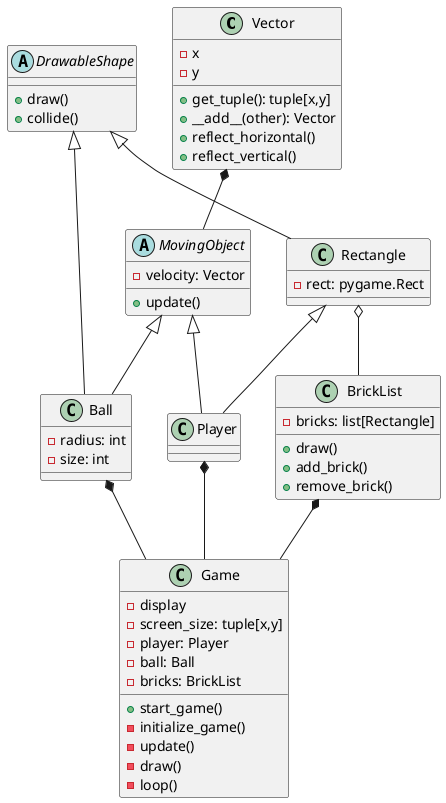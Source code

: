 @startuml 
class Vector {
    - x
    - y
    + get_tuple(): tuple[x,y]
    + __add__(other): Vector
    + reflect_horizontal()
    + reflect_vertical()
}
class Game {
    - display
    - screen_size: tuple[x,y]
    - player: Player
    - ball: Ball
    - bricks: BrickList
    + start_game()
    - initialize_game()
    - update()
    - draw()
    - loop()
}
class Player {

}
class BrickList {
    - bricks: list[Rectangle]
    + draw()
    + add_brick()
    + remove_brick()
}
class Rectangle {
    - rect: pygame.Rect
}
class Ball {
    - radius: int
    - size: int
}
abstract class DrawableShape {
    + draw()
    + collide()
}
abstract class MovingObject {
    - velocity: Vector
    + update()
}
DrawableShape <|-- Rectangle
Rectangle <|-- Player
MovingObject <|-- Player
MovingObject <|-- Ball
DrawableShape <|-- Ball
Vector *-- MovingObject
Rectangle o-- BrickList
BrickList *-- Game
Player *-- Game
Ball *-- Game

@enduml